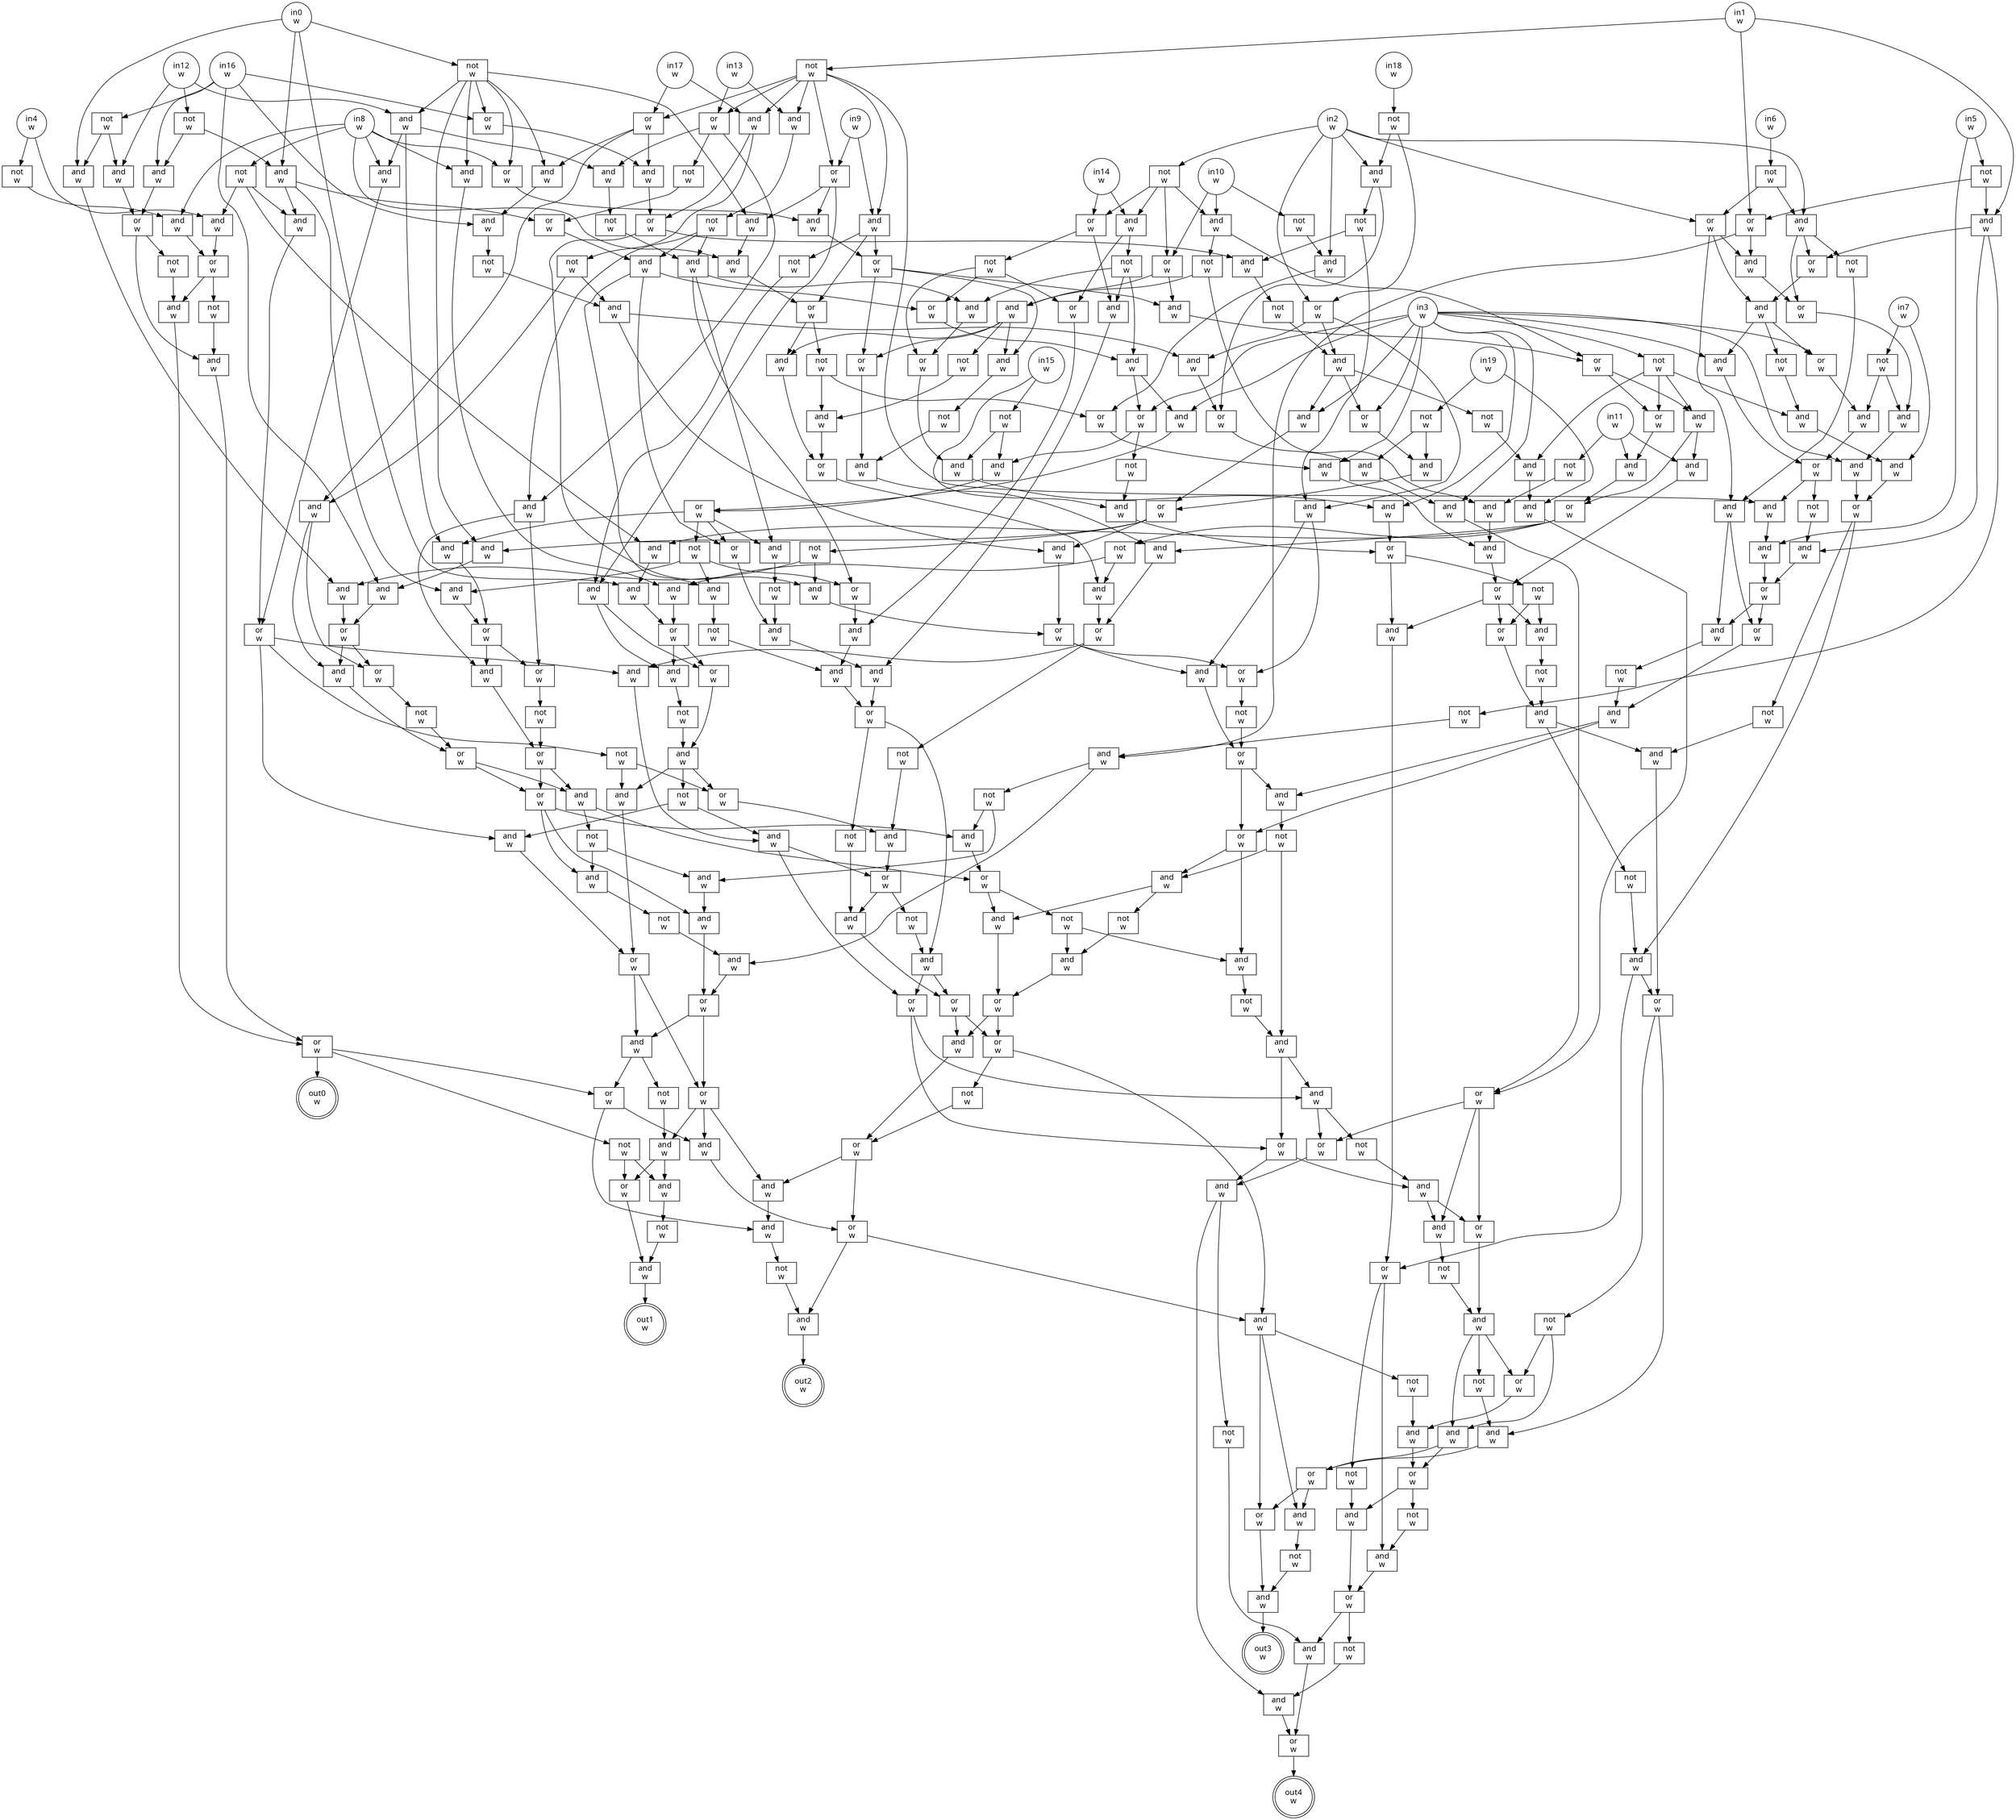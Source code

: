digraph circuit{
	node [style = filled, fillcolor = white,shape=rect, fontname=geneva]
	g0 [label="in0\nw",shape=circle,fillcolor=white]
	g1 [label="in1\nw",shape=circle,fillcolor=white]
	g2 [label="in2\nw",shape=circle,fillcolor=white]
	g3 [label="in3\nw",shape=circle,fillcolor=white]
	g4 [label="in4\nw",shape=circle,fillcolor=white]
	g5 [label="in5\nw",shape=circle,fillcolor=white]
	g6 [label="in6\nw",shape=circle,fillcolor=white]
	g7 [label="in7\nw",shape=circle,fillcolor=white]
	g8 [label="in8\nw",shape=circle,fillcolor=white]
	g9 [label="in9\nw",shape=circle,fillcolor=white]
	g10 [label="in10\nw",shape=circle,fillcolor=white]
	g11 [label="in11\nw",shape=circle,fillcolor=white]
	g12 [label="in12\nw",shape=circle,fillcolor=white]
	g13 [label="in13\nw",shape=circle,fillcolor=white]
	g14 [label="in14\nw",shape=circle,fillcolor=white]
	g15 [label="in15\nw",shape=circle,fillcolor=white]
	g16 [label="in16\nw",shape=circle,fillcolor=white]
	g17 [label="in17\nw",shape=circle,fillcolor=white]
	g18 [label="in18\nw",shape=circle,fillcolor=white]
	g19 [label="in19\nw",shape=circle,fillcolor=white]
	g20 [label="not\nw",fillcolor=white]
	g21 [label="not\nw",fillcolor=white]
	g22 [label="not\nw",fillcolor=white]
	g23 [label="not\nw",fillcolor=white]
	g24 [label="and\nw",fillcolor=white]
	g25 [label="not\nw",fillcolor=white]
	g26 [label="and\nw",fillcolor=white]
	g27 [label="or\nw",fillcolor=white]
	g28 [label="not\nw",fillcolor=white]
	g29 [label="not\nw",fillcolor=white]
	g30 [label="not\nw",fillcolor=white]
	g31 [label="not\nw",fillcolor=white]
	g32 [label="not\nw",fillcolor=white]
	g33 [label="not\nw",fillcolor=white]
	g34 [label="not\nw",fillcolor=white]
	g35 [label="and\nw",fillcolor=white]
	g36 [label="not\nw",fillcolor=white]
	g37 [label="and\nw",fillcolor=white]
	g38 [label="or\nw",fillcolor=white]
	g39 [label="and\nw",fillcolor=white]
	g40 [label="not\nw",fillcolor=white]
	g41 [label="and\nw",fillcolor=white]
	g42 [label="or\nw",fillcolor=white]
	g43 [label="not\nw",fillcolor=white]
	g44 [label="not\nw",fillcolor=white]
	g45 [label="or\nw",fillcolor=white]
	g46 [label="and\nw",fillcolor=white]
	g47 [label="not\nw",fillcolor=white]
	g48 [label="and\nw",fillcolor=white]
	g49 [label="and\nw",fillcolor=white]
	g50 [label="not\nw",fillcolor=white]
	g51 [label="or\nw",fillcolor=white]
	g52 [label="and\nw",fillcolor=white]
	g53 [label="and\nw",fillcolor=white]
	g54 [label="not\nw",fillcolor=white]
	g55 [label="or\nw",fillcolor=white]
	g56 [label="not\nw",fillcolor=white]
	g57 [label="and\nw",fillcolor=white]
	g58 [label="or\nw",fillcolor=white]
	g59 [label="not\nw",fillcolor=white]
	g60 [label="and\nw",fillcolor=white]
	g61 [label="and\nw",fillcolor=white]
	g62 [label="not\nw",fillcolor=white]
	g63 [label="and\nw",fillcolor=white]
	g64 [label="or\nw",fillcolor=white]
	g65 [label="and\nw",fillcolor=white]
	g66 [label="not\nw",fillcolor=white]
	g67 [label="or\nw",fillcolor=white]
	g68 [label="and\nw",fillcolor=white]
	g69 [label="or\nw",fillcolor=white]
	g70 [label="and\nw",fillcolor=white]
	g71 [label="and\nw",fillcolor=white]
	g72 [label="and\nw",fillcolor=white]
	g73 [label="or\nw",fillcolor=white]
	g74 [label="and\nw",fillcolor=white]
	g75 [label="or\nw",fillcolor=white]
	g76 [label="and\nw",fillcolor=white]
	g77 [label="and\nw",fillcolor=white]
	g78 [label="or\nw",fillcolor=white]
	g79 [label="not\nw",fillcolor=white]
	g80 [label="not\nw",fillcolor=white]
	g81 [label="and\nw",fillcolor=white]
	g82 [label="and\nw",fillcolor=white]
	g83 [label="or\nw",fillcolor=white]
	g84 [label="not\nw",fillcolor=white]
	g85 [label="and\nw",fillcolor=white]
	g86 [label="not\nw",fillcolor=white]
	g87 [label="and\nw",fillcolor=white]
	g88 [label="not\nw",fillcolor=white]
	g89 [label="not\nw",fillcolor=white]
	g90 [label="and\nw",fillcolor=white]
	g91 [label="not\nw",fillcolor=white]
	g92 [label="or\nw",fillcolor=white]
	g93 [label="and\nw",fillcolor=white]
	g94 [label="and\nw",fillcolor=white]
	g95 [label="not\nw",fillcolor=white]
	g96 [label="or\nw",fillcolor=white]
	g97 [label="and\nw",fillcolor=white]
	g98 [label="not\nw",fillcolor=white]
	g99 [label="and\nw",fillcolor=white]
	g100 [label="not\nw",fillcolor=white]
	g101 [label="or\nw",fillcolor=white]
	g102 [label="and\nw",fillcolor=white]
	g103 [label="and\nw",fillcolor=white]
	g104 [label="and\nw",fillcolor=white]
	g105 [label="or\nw",fillcolor=white]
	g106 [label="and\nw",fillcolor=white]
	g107 [label="not\nw",fillcolor=white]
	g108 [label="or\nw",fillcolor=white]
	g109 [label="and\nw",fillcolor=white]
	g110 [label="and\nw",fillcolor=white]
	g111 [label="and\nw",fillcolor=white]
	g112 [label="or\nw",fillcolor=white]
	g113 [label="and\nw",fillcolor=white]
	g114 [label="or\nw",fillcolor=white]
	g115 [label="and\nw",fillcolor=white]
	g116 [label="and\nw",fillcolor=white]
	g117 [label="or\nw",fillcolor=white]
	g118 [label="and\nw",fillcolor=white]
	g119 [label="or\nw",fillcolor=white]
	g120 [label="not\nw",fillcolor=white]
	g121 [label="not\nw",fillcolor=white]
	g122 [label="and\nw",fillcolor=white]
	g123 [label="and\nw",fillcolor=white]
	g124 [label="not\nw",fillcolor=white]
	g125 [label="or\nw",fillcolor=white]
	g126 [label="and\nw",fillcolor=white]
	g127 [label="and\nw",fillcolor=white]
	g128 [label="not\nw",fillcolor=white]
	g129 [label="or\nw",fillcolor=white]
	g130 [label="and\nw",fillcolor=white]
	g131 [label="or\nw",fillcolor=white]
	g132 [label="and\nw",fillcolor=white]
	g133 [label="not\nw",fillcolor=white]
	g134 [label="and\nw",fillcolor=white]
	g135 [label="or\nw",fillcolor=white]
	g136 [label="and\nw",fillcolor=white]
	g137 [label="and\nw",fillcolor=white]
	g138 [label="or\nw",fillcolor=white]
	g139 [label="not\nw",fillcolor=white]
	g140 [label="and\nw",fillcolor=white]
	g141 [label="not\nw",fillcolor=white]
	g142 [label="and\nw",fillcolor=white]
	g143 [label="and\nw",fillcolor=white]
	g144 [label="and\nw",fillcolor=white]
	g145 [label="and\nw",fillcolor=white]
	g146 [label="and\nw",fillcolor=white]
	g147 [label="or\nw",fillcolor=white]
	g148 [label="or\nw",fillcolor=white]
	g149 [label="not\nw",fillcolor=white]
	g150 [label="and\nw",fillcolor=white]
	g151 [label="or\nw",fillcolor=white]
	g152 [label="and\nw",fillcolor=white]
	g153 [label="and\nw",fillcolor=white]
	g154 [label="or\nw",fillcolor=white]
	g155 [label="or\nw",fillcolor=white]
	g156 [label="not\nw",fillcolor=white]
	g157 [label="and\nw",fillcolor=white]
	g158 [label="or\nw",fillcolor=white]
	g159 [label="and\nw",fillcolor=white]
	g160 [label="not\nw",fillcolor=white]
	g161 [label="and\nw",fillcolor=white]
	g162 [label="or\nw",fillcolor=white]
	g163 [label="and\nw",fillcolor=white]
	g164 [label="and\nw",fillcolor=white]
	g165 [label="not\nw",fillcolor=white]
	g166 [label="and\nw",fillcolor=white]
	g167 [label="or\nw",fillcolor=white]
	g168 [label="and\nw",fillcolor=white]
	g169 [label="or\nw",fillcolor=white]
	g170 [label="not\nw",fillcolor=white]
	g171 [label="and\nw",fillcolor=white]
	g172 [label="or\nw",fillcolor=white]
	g173 [label="not\nw",fillcolor=white]
	g174 [label="and\nw",fillcolor=white]
	g175 [label="not\nw",fillcolor=white]
	g176 [label="and\nw",fillcolor=white]
	g177 [label="or\nw",fillcolor=white]
	g178 [label="and\nw",fillcolor=white]
	g179 [label="and\nw",fillcolor=white]
	g180 [label="and\nw",fillcolor=white]
	g181 [label="not\nw",fillcolor=white]
	g182 [label="and\nw",fillcolor=white]
	g183 [label="and\nw",fillcolor=white]
	g184 [label="or\nw",fillcolor=white]
	g185 [label="not\nw",fillcolor=white]
	g186 [label="and\nw",fillcolor=white]
	g187 [label="or\nw",fillcolor=white]
	g188 [label="and\nw",fillcolor=white]
	g189 [label="and\nw",fillcolor=white]
	g190 [label="or\nw",fillcolor=white]
	g191 [label="not\nw",fillcolor=white]
	g192 [label="and\nw",fillcolor=white]
	g193 [label="or\nw",fillcolor=white]
	g194 [label="and\nw",fillcolor=white]
	g195 [label="or\nw",fillcolor=white]
	g196 [label="and\nw",fillcolor=white]
	g197 [label="or\nw",fillcolor=white]
	g198 [label="or\nw",fillcolor=white]
	g199 [label="and\nw",fillcolor=white]
	g200 [label="and\nw",fillcolor=white]
	g201 [label="or\nw",fillcolor=white]
	g202 [label="and\nw",fillcolor=white]
	g203 [label="and\nw",fillcolor=white]
	g204 [label="not\nw",fillcolor=white]
	g205 [label="and\nw",fillcolor=white]
	g206 [label="or\nw",fillcolor=white]
	g207 [label="or\nw",fillcolor=white]
	g208 [label="and\nw",fillcolor=white]
	g209 [label="not\nw",fillcolor=white]
	g210 [label="and\nw",fillcolor=white]
	g211 [label="and\nw",fillcolor=white]
	g212 [label="or\nw",fillcolor=white]
	g213 [label="not\nw",fillcolor=white]
	g214 [label="and\nw",fillcolor=white]
	g215 [label="or\nw",fillcolor=white]
	g216 [label="and\nw",fillcolor=white]
	g217 [label="or\nw",fillcolor=white]
	g218 [label="not\nw",fillcolor=white]
	g219 [label="or\nw",fillcolor=white]
	g220 [label="and\nw",fillcolor=white]
	g221 [label="or\nw",fillcolor=white]
	g222 [label="and\nw",fillcolor=white]
	g223 [label="not\nw",fillcolor=white]
	g224 [label="and\nw",fillcolor=white]
	g225 [label="and\nw",fillcolor=white]
	g226 [label="and\nw",fillcolor=white]
	g227 [label="and\nw",fillcolor=white]
	g228 [label="not\nw",fillcolor=white]
	g229 [label="or\nw",fillcolor=white]
	g230 [label="and\nw",fillcolor=white]
	g231 [label="and\nw",fillcolor=white]
	g232 [label="and\nw",fillcolor=white]
	g233 [label="and\nw",fillcolor=white]
	g234 [label="or\nw",fillcolor=white]
	g235 [label="and\nw",fillcolor=white]
	g236 [label="not\nw",fillcolor=white]
	g237 [label="and\nw",fillcolor=white]
	g238 [label="or\nw",fillcolor=white]
	g239 [label="and\nw",fillcolor=white]
	g240 [label="or\nw",fillcolor=white]
	g241 [label="and\nw",fillcolor=white]
	g242 [label="and\nw",fillcolor=white]
	g243 [label="not\nw",fillcolor=white]
	g244 [label="and\nw",fillcolor=white]
	g245 [label="or\nw",fillcolor=white]
	g246 [label="and\nw",fillcolor=white]
	g247 [label="not\nw",fillcolor=white]
	g248 [label="and\nw",fillcolor=white]
	g249 [label="or\nw",fillcolor=white]
	g250 [label="or\nw",fillcolor=white]
	g251 [label="or\nw",fillcolor=white]
	g252 [label="and\nw",fillcolor=white]
	g253 [label="and\nw",fillcolor=white]
	g254 [label="or\nw",fillcolor=white]
	g255 [label="or\nw",fillcolor=white]
	g256 [label="and\nw",fillcolor=white]
	g257 [label="not\nw",fillcolor=white]
	g258 [label="and\nw",fillcolor=white]
	g259 [label="and\nw",fillcolor=white]
	g260 [label="not\nw",fillcolor=white]
	g261 [label="and\nw",fillcolor=white]
	g262 [label="or\nw",fillcolor=white]
	g263 [label="not\nw",fillcolor=white]
	g264 [label="and\nw",fillcolor=white]
	g265 [label="or\nw",fillcolor=white]
	g266 [label="not\nw",fillcolor=white]
	g267 [label="and\nw",fillcolor=white]
	g268 [label="and\nw",fillcolor=white]
	g269 [label="not\nw",fillcolor=white]
	g270 [label="and\nw",fillcolor=white]
	g271 [label="and\nw",fillcolor=white]
	g272 [label="or\nw",fillcolor=white]
	g273 [label="or\nw",fillcolor=white]
	g274 [label="not\nw",fillcolor=white]
	g275 [label="and\nw",fillcolor=white]
	g276 [label="or\nw",fillcolor=white]
	g277 [label="and\nw",fillcolor=white]
	g278 [label="not\nw",fillcolor=white]
	g279 [label="or\nw",fillcolor=white]
	g280 [label="and\nw",fillcolor=white]
	g281 [label="and\nw",fillcolor=white]
	g282 [label="not\nw",fillcolor=white]
	g283 [label="and\nw",fillcolor=white]
	g284 [label="or\nw",fillcolor=white]
	g285 [label="and\nw",fillcolor=white]
	g286 [label="or\nw",fillcolor=white]
	g287 [label="not\nw",fillcolor=white]
	g288 [label="or\nw",fillcolor=white]
	g289 [label="and\nw",fillcolor=white]
	g290 [label="and\nw",fillcolor=white]
	g291 [label="not\nw",fillcolor=white]
	g292 [label="or\nw",fillcolor=white]
	g293 [label="and\nw",fillcolor=white]
	g294 [label="and\nw",fillcolor=white]
	g295 [label="not\nw",fillcolor=white]
	g296 [label="and\nw",fillcolor=white]
	g297 [label="not\nw",fillcolor=white]
	g298 [label="and\nw",fillcolor=white]
	g299 [label="and\nw",fillcolor=white]
	g300 [label="not\nw",fillcolor=white]
	g301 [label="or\nw",fillcolor=white]
	g302 [label="and\nw",fillcolor=white]
	g303 [label="and\nw",fillcolor=white]
	g304 [label="or\nw",fillcolor=white]
	g305 [label="and\nw",fillcolor=white]
	g306 [label="and\nw",fillcolor=white]
	g307 [label="or\nw",fillcolor=white]
	g308 [label="or\nw",fillcolor=white]
	g309 [label="and\nw",fillcolor=white]
	g310 [label="not\nw",fillcolor=white]
	g311 [label="and\nw",fillcolor=white]
	g312 [label="and\nw",fillcolor=white]
	g313 [label="or\nw",fillcolor=white]
	g314 [label="and\nw",fillcolor=white]
	g315 [label="or\nw",fillcolor=white]
	g316 [label="and\nw",fillcolor=white]
	g317 [label="not\nw",fillcolor=white]
	g318 [label="and\nw",fillcolor=white]
	g319 [label="or\nw",fillcolor=white]
	g320 [label="not\nw",fillcolor=white]
	g321 [label="not\nw",fillcolor=white]
	g322 [label="and\nw",fillcolor=white]
	g323 [label="or\nw",fillcolor=white]
	g324 [label="and\nw",fillcolor=white]
	g325 [label="not\nw",fillcolor=white]
	g326 [label="or\nw",fillcolor=white]
	g327 [label="and\nw",fillcolor=white]
	g328 [label="or\nw",fillcolor=white]
	g329 [label="and\nw",fillcolor=white]
	g330 [label="and\nw",fillcolor=white]
	g331 [label="not\nw",fillcolor=white]
	g332 [label="and\nw",fillcolor=white]
	g333 [label="or\nw",fillcolor=white]
	g334 [label="out0\nw",shape=doublecircle,fillcolor=white]
	g335 [label="out1\nw",shape=doublecircle,fillcolor=white]
	g336 [label="out2\nw",shape=doublecircle,fillcolor=white]
	g337 [label="out3\nw",shape=doublecircle,fillcolor=white]
	g338 [label="out4\nw",shape=doublecircle,fillcolor=white]
	edge [fontname=Geneva,fontcolor=forestgreen]
	g0->g110
	g0->g111
	g0->g128
	g0->g203
	g1->g67
	g1->g72
	g1->g89
	g2->g45
	g2->g46
	g2->g49
	g2->g51
	g2->g53
	g2->g54
	g3->g44
	g3->g71
	g3->g75
	g3->g77
	g3->g116
	g3->g117
	g3->g135
	g3->g137
	g3->g189
	g3->g252
	g3->g306
	g4->g35
	g4->g36
	g5->g34
	g5->g104
	g6->g33
	g7->g32
	g7->g82
	g8->g31
	g8->g37
	g8->g171
	g8->g192
	g8->g193
	g8->g233
	g9->g99
	g9->g101
	g10->g30
	g10->g61
	g10->g64
	g11->g29
	g11->g199
	g11->g226
	g12->g24
	g12->g25
	g12->g152
	g13->g94
	g13->g96
	g14->g55
	g14->g57
	g15->g23
	g15->g122
	g16->g22
	g16->g26
	g16->g129
	g16->g146
	g16->g268
	g17->g90
	g17->g92
	g18->g21
	g19->g20
	g19->g143
	g20->g136
	g20->g305
	g21->g45
	g21->g46
	g22->g24
	g22->g110
	g23->g118
	g23->g188
	g24->g27
	g25->g26
	g25->g111
	g26->g27
	g27->g28
	g27->g41
	g28->g39
	g29->g63
	g30->g53
	g31->g35
	g31->g127
	g31->g202
	g32->g70
	g32->g76
	g33->g49
	g33->g51
	g34->g67
	g34->g72
	g35->g38
	g36->g37
	g37->g38
	g38->g39
	g38->g40
	g39->g42
	g40->g41
	g41->g42
	g42->g43
	g42->g217
	g42->g334
	g43->g221
	g43->g222
	g44->g81
	g44->g142
	g44->g198
	g44->g200
	g45->g48
	g45->g134
	g45->g303
	g46->g47
	g46->g304
	g47->g48
	g47->g132
	g48->g273
	g48->g275
	g49->g50
	g49->g69
	g49->g73
	g50->g52
	g51->g52
	g51->g68
	g51->g74
	g52->g106
	g52->g108
	g53->g251
	g54->g55
	g54->g57
	g54->g61
	g54->g64
	g55->g56
	g55->g60
	g56->g58
	g56->g114
	g56->g187
	g57->g58
	g57->g59
	g58->g178
	g59->g60
	g59->g115
	g59->g186
	g60->g183
	g61->g62
	g61->g197
	g62->g63
	g62->g65
	g63->g253
	g64->g65
	g64->g196
	g65->g66
	g65->g227
	g65->g229
	g65->g235
	g66->g237
	g67->g68
	g67->g87
	g68->g69
	g69->g70
	g70->g71
	g71->g83
	g72->g73
	g72->g85
	g72->g86
	g73->g74
	g74->g75
	g74->g77
	g74->g80
	g75->g76
	g76->g78
	g77->g78
	g78->g79
	g78->g103
	g79->g85
	g80->g81
	g81->g82
	g82->g83
	g83->g84
	g83->g261
	g84->g259
	g85->g105
	g86->g87
	g87->g88
	g87->g166
	g88->g161
	g88->g168
	g89->g90
	g89->g92
	g89->g94
	g89->g96
	g89->g99
	g89->g101
	g89->g103
	g90->g91
	g90->g131
	g91->g93
	g91->g270
	g92->g93
	g92->g130
	g92->g267
	g93->g148
	g93->g150
	g94->g95
	g95->g97
	g95->g113
	g95->g176
	g96->g97
	g96->g98
	g96->g174
	g97->g155
	g97->g157
	g98->g112
	g99->g100
	g99->g195
	g99->g234
	g100->g102
	g101->g102
	g101->g194
	g101->g232
	g102->g207
	g102->g208
	g103->g104
	g104->g105
	g105->g106
	g105->g108
	g106->g107
	g107->g109
	g108->g109
	g109->g277
	g109->g279
	g110->g140
	g111->g112
	g111->g126
	g111->g127
	g112->g113
	g113->g114
	g113->g123
	g113->g125
	g114->g115
	g115->g116
	g115->g117
	g116->g119
	g117->g118
	g117->g121
	g118->g119
	g119->g120
	g119->g125
	g119->g153
	g119->g180
	g120->g123
	g120->g126
	g120->g177
	g121->g122
	g122->g190
	g123->g124
	g124->g179
	g125->g182
	g126->g154
	g127->g172
	g128->g129
	g128->g145
	g128->g152
	g128->g192
	g128->g193
	g128->g232
	g128->g267
	g129->g130
	g130->g131
	g131->g132
	g131->g144
	g132->g133
	g133->g134
	g134->g135
	g134->g137
	g134->g141
	g135->g136
	g136->g138
	g137->g138
	g138->g139
	g138->g145
	g138->g271
	g139->g140
	g139->g144
	g140->g147
	g141->g142
	g142->g143
	g143->g307
	g144->g272
	g145->g146
	g146->g147
	g147->g148
	g147->g150
	g148->g149
	g149->g151
	g150->g151
	g151->g159
	g151->g162
	g152->g153
	g152->g171
	g152->g174
	g153->g154
	g154->g155
	g154->g157
	g155->g156
	g156->g158
	g157->g158
	g158->g159
	g158->g162
	g159->g160
	g159->g169
	g160->g161
	g160->g164
	g161->g163
	g162->g163
	g162->g164
	g162->g168
	g163->g167
	g164->g165
	g165->g166
	g166->g167
	g167->g216
	g167->g219
	g168->g169
	g169->g170
	g169->g281
	g170->g283
	g170->g296
	g171->g172
	g172->g173
	g172->g214
	g172->g241
	g173->g211
	g173->g212
	g174->g175
	g175->g176
	g176->g177
	g176->g180
	g176->g186
	g177->g178
	g178->g179
	g179->g184
	g180->g181
	g181->g182
	g182->g183
	g183->g184
	g184->g185
	g184->g248
	g185->g246
	g186->g187
	g187->g188
	g188->g189
	g189->g190
	g190->g191
	g190->g264
	g191->g255
	g191->g256
	g192->g205
	g193->g194
	g194->g195
	g195->g196
	g195->g227
	g195->g229
	g196->g197
	g197->g198
	g197->g200
	g198->g199
	g199->g201
	g200->g201
	g200->g226
	g201->g202
	g201->g204
	g201->g231
	g202->g203
	g203->g206
	g204->g205
	g204->g239
	g205->g206
	g206->g207
	g206->g208
	g207->g210
	g208->g209
	g209->g210
	g210->g211
	g210->g212
	g210->g213
	g211->g215
	g212->g244
	g213->g214
	g213->g242
	g214->g215
	g215->g216
	g215->g219
	g216->g217
	g216->g218
	g217->g225
	g217->g290
	g218->g220
	g219->g220
	g219->g225
	g219->g289
	g220->g221
	g220->g222
	g221->g224
	g222->g223
	g223->g224
	g224->g335
	g225->g292
	g226->g254
	g227->g228
	g228->g230
	g229->g230
	g230->g231
	g231->g240
	g232->g233
	g233->g234
	g234->g235
	g234->g236
	g235->g238
	g236->g237
	g236->g251
	g237->g238
	g238->g239
	g239->g240
	g240->g241
	g240->g243
	g241->g242
	g242->g245
	g242->g250
	g243->g244
	g244->g245
	g245->g246
	g245->g247
	g246->g249
	g247->g248
	g248->g249
	g248->g250
	g249->g285
	g249->g286
	g250->g299
	g250->g301
	g251->g252
	g252->g253
	g253->g254
	g254->g255
	g254->g256
	g254->g264
	g255->g258
	g256->g257
	g257->g258
	g258->g259
	g258->g260
	g259->g262
	g260->g261
	g261->g262
	g261->g265
	g262->g263
	g262->g322
	g263->g312
	g263->g313
	g264->g265
	g265->g266
	g265->g318
	g266->g316
	g267->g268
	g268->g269
	g269->g270
	g270->g271
	g270->g303
	g271->g272
	g272->g273
	g272->g275
	g273->g274
	g274->g276
	g275->g276
	g276->g277
	g276->g279
	g277->g278
	g278->g280
	g278->g298
	g279->g280
	g279->g296
	g280->g281
	g280->g282
	g281->g284
	g282->g283
	g283->g284
	g284->g285
	g284->g286
	g285->g288
	g286->g287
	g286->g294
	g287->g288
	g288->g289
	g288->g292
	g289->g290
	g290->g291
	g291->g293
	g292->g293
	g292->g294
	g293->g336
	g294->g295
	g294->g324
	g294->g326
	g295->g314
	g296->g297
	g297->g298
	g298->g299
	g298->g301
	g299->g300
	g299->g328
	g300->g302
	g301->g302
	g301->g329
	g302->g308
	g302->g309
	g303->g304
	g304->g305
	g305->g306
	g306->g307
	g307->g308
	g307->g309
	g307->g328
	g308->g311
	g309->g310
	g310->g311
	g311->g312
	g311->g313
	g311->g321
	g312->g315
	g312->g323
	g313->g314
	g314->g315
	g315->g316
	g315->g317
	g316->g319
	g317->g318
	g318->g319
	g319->g320
	g319->g332
	g320->g330
	g321->g322
	g322->g323
	g323->g324
	g323->g326
	g324->g325
	g325->g327
	g326->g327
	g327->g337
	g328->g329
	g329->g330
	g329->g331
	g330->g333
	g331->g332
	g332->g333
	g333->g338
}